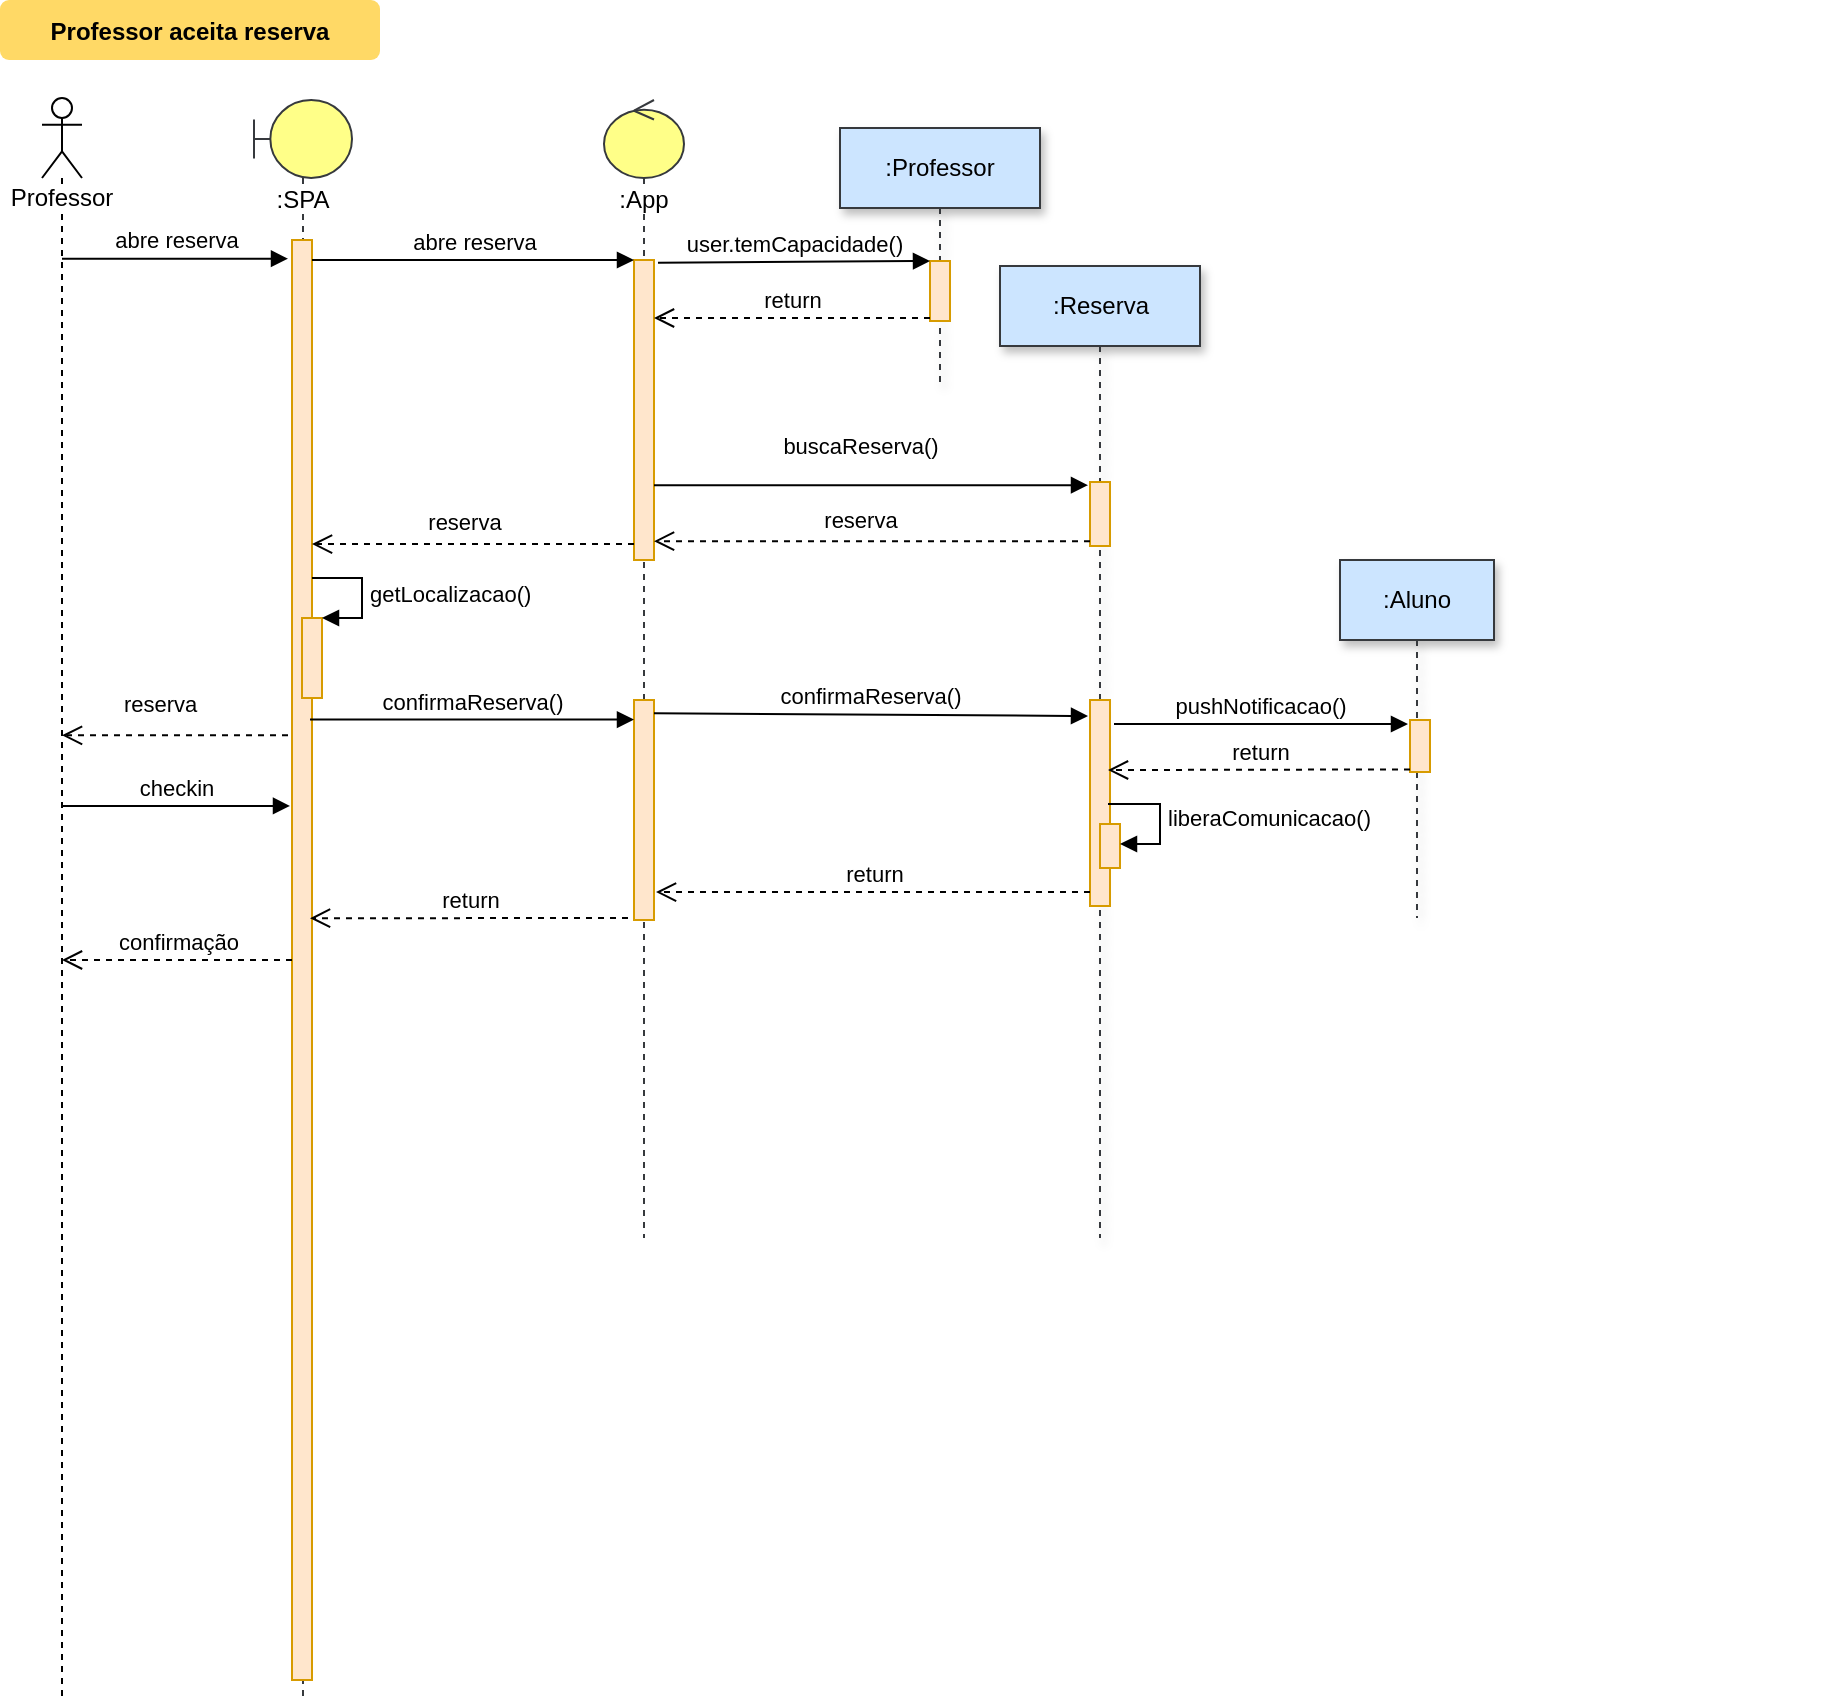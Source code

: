 <mxfile pages="1" version="11.2.8" type="github"><diagram id="FJ_4v5gw3RaIutY591F2" name="Page-1"><mxGraphModel dx="1258" dy="1019" grid="1" gridSize="10" guides="1" tooltips="1" connect="1" arrows="1" fold="1" page="1" pageScale="1" pageWidth="850" pageHeight="1100" math="0" shadow="0"><root><mxCell id="0"/><mxCell id="1" parent="0"/><mxCell id="_vyul1JPjz4mVEZiCBeK-1" value="Professor aceita reserva" style="rounded=1;fontStyle=1;fillColor=#FFD966;strokeColor=none" parent="1" vertex="1"><mxGeometry x="50" y="31" width="190" height="30" as="geometry"/></mxCell><mxCell id="_vyul1JPjz4mVEZiCBeK-3" value=":SPA" style="shape=umlLifeline;participant=umlBoundary;perimeter=lifelinePerimeter;whiteSpace=wrap;html=1;container=1;collapsible=0;recursiveResize=0;verticalAlign=top;spacingTop=36;labelBackgroundColor=#ffffff;outlineConnect=0;size=39;fillColor=#ffff88;strokeColor=#36393d;" parent="1" vertex="1"><mxGeometry x="177" y="81" width="49" height="799" as="geometry"/></mxCell><mxCell id="_vyul1JPjz4mVEZiCBeK-5" value="" style="html=1;points=[];perimeter=orthogonalPerimeter;fillColor=#ffe6cc;strokeColor=#d79b00;" parent="_vyul1JPjz4mVEZiCBeK-3" vertex="1"><mxGeometry x="19" y="70" width="10" height="720" as="geometry"/></mxCell><mxCell id="_vyul1JPjz4mVEZiCBeK-7" value="Professor" style="shape=umlLifeline;participant=umlActor;perimeter=lifelinePerimeter;whiteSpace=wrap;html=1;container=1;collapsible=0;recursiveResize=0;verticalAlign=top;spacingTop=36;labelBackgroundColor=#ffffff;outlineConnect=0;" parent="1" vertex="1"><mxGeometry x="71" y="80" width="20" height="800" as="geometry"/></mxCell><mxCell id="_vyul1JPjz4mVEZiCBeK-10" value=":App" style="shape=umlLifeline;participant=umlControl;perimeter=lifelinePerimeter;whiteSpace=wrap;html=1;container=1;collapsible=0;recursiveResize=0;verticalAlign=top;spacingTop=36;labelBackgroundColor=#ffffff;outlineConnect=0;size=39;fillColor=#ffff88;strokeColor=#36393d;" parent="1" vertex="1"><mxGeometry x="352" y="81" width="40" height="569" as="geometry"/></mxCell><mxCell id="_vyul1JPjz4mVEZiCBeK-11" value="" style="html=1;points=[];perimeter=orthogonalPerimeter;fillColor=#ffe6cc;strokeColor=#d79b00;" parent="_vyul1JPjz4mVEZiCBeK-10" vertex="1"><mxGeometry x="15" y="80" width="10" height="150" as="geometry"/></mxCell><mxCell id="eaXX06mVmXSPQfsvGxM9-6" value="" style="html=1;points=[];perimeter=orthogonalPerimeter;fillColor=#ffe6cc;strokeColor=#d79b00;" vertex="1" parent="_vyul1JPjz4mVEZiCBeK-10"><mxGeometry x="15" y="300" width="10" height="110" as="geometry"/></mxCell><mxCell id="_vyul1JPjz4mVEZiCBeK-14" value="abre reserva" style="html=1;verticalAlign=bottom;endArrow=block;entryX=0;entryY=0;" parent="1" source="_vyul1JPjz4mVEZiCBeK-5" target="_vyul1JPjz4mVEZiCBeK-11" edge="1"><mxGeometry relative="1" as="geometry"><mxPoint x="245" y="161" as="sourcePoint"/></mxGeometry></mxCell><mxCell id="_vyul1JPjz4mVEZiCBeK-18" value="abre reserva" style="html=1;verticalAlign=bottom;endArrow=block;entryX=-0.2;entryY=0.013;entryDx=0;entryDy=0;entryPerimeter=0;" parent="1" source="_vyul1JPjz4mVEZiCBeK-7" target="_vyul1JPjz4mVEZiCBeK-5" edge="1"><mxGeometry width="80" relative="1" as="geometry"><mxPoint x="100" y="160" as="sourcePoint"/><mxPoint x="180" y="160" as="targetPoint"/></mxGeometry></mxCell><mxCell id="_vyul1JPjz4mVEZiCBeK-19" value="reserva" style="html=1;verticalAlign=bottom;endArrow=open;dashed=1;endSize=8;align=left;exitX=-0.2;exitY=0.344;exitDx=0;exitDy=0;exitPerimeter=0;" parent="1" source="_vyul1JPjz4mVEZiCBeK-5" target="_vyul1JPjz4mVEZiCBeK-7" edge="1"><mxGeometry x="0.489" y="-7" relative="1" as="geometry"><mxPoint x="190" y="400" as="sourcePoint"/><mxPoint x="99.5" y="341.04" as="targetPoint"/><mxPoint as="offset"/></mxGeometry></mxCell><mxCell id="_vyul1JPjz4mVEZiCBeK-20" value=":Professor" style="shape=umlLifeline;perimeter=lifelinePerimeter;whiteSpace=wrap;html=1;container=1;collapsible=0;recursiveResize=0;outlineConnect=0;shadow=1;strokeColor=#36393d;fillColor=#cce5ff;" parent="1" vertex="1"><mxGeometry x="470" y="95" width="100" height="130" as="geometry"/></mxCell><mxCell id="_vyul1JPjz4mVEZiCBeK-21" value="" style="html=1;points=[];perimeter=orthogonalPerimeter;fillColor=#ffe6cc;strokeColor=#d79b00;" parent="_vyul1JPjz4mVEZiCBeK-20" vertex="1"><mxGeometry x="45" y="66.5" width="10" height="30" as="geometry"/></mxCell><mxCell id="_vyul1JPjz4mVEZiCBeK-26" value="user.temCapacidade()" style="html=1;verticalAlign=bottom;endArrow=block;entryX=0;entryY=0;exitX=1.2;exitY=0.009;exitDx=0;exitDy=0;exitPerimeter=0;" parent="1" source="_vyul1JPjz4mVEZiCBeK-11" target="_vyul1JPjz4mVEZiCBeK-21" edge="1"><mxGeometry relative="1" as="geometry"><mxPoint x="377" y="326.5" as="sourcePoint"/></mxGeometry></mxCell><mxCell id="_vyul1JPjz4mVEZiCBeK-27" value="return" style="html=1;verticalAlign=bottom;endArrow=open;dashed=1;endSize=8;exitX=0;exitY=0.95;" parent="1" source="_vyul1JPjz4mVEZiCBeK-21" target="_vyul1JPjz4mVEZiCBeK-11" edge="1"><mxGeometry relative="1" as="geometry"><mxPoint x="377" y="355" as="targetPoint"/></mxGeometry></mxCell><mxCell id="_vyul1JPjz4mVEZiCBeK-30" value=":Reserva" style="html=1;points=[];perimeter=orthogonalPerimeter;shape=umlLifeline;participant=label;shadow=1;fontFamily=Helvetica;fontSize=12;fontColor=#000000;align=center;strokeColor=#36393d;fillColor=#cce5ff;recursiveResize=0;container=1;collapsible=0;" parent="1" vertex="1"><mxGeometry x="550" y="164" width="100" height="486" as="geometry"/></mxCell><mxCell id="_vyul1JPjz4mVEZiCBeK-31" value="" style="html=1;points=[];perimeter=orthogonalPerimeter;fillColor=#ffe6cc;strokeColor=#d79b00;" parent="_vyul1JPjz4mVEZiCBeK-30" vertex="1"><mxGeometry x="45" y="108" width="10" height="32" as="geometry"/></mxCell><mxCell id="_vyul1JPjz4mVEZiCBeK-72" value="" style="html=1;points=[];perimeter=orthogonalPerimeter;strokeColor=#d79b00;fillColor=#ffe6cc;" parent="_vyul1JPjz4mVEZiCBeK-30" vertex="1"><mxGeometry x="45" y="217" width="10" height="103" as="geometry"/></mxCell><mxCell id="eaXX06mVmXSPQfsvGxM9-4" value="" style="html=1;points=[];perimeter=orthogonalPerimeter;strokeColor=#d79b00;fillColor=#ffe6cc;" vertex="1" parent="_vyul1JPjz4mVEZiCBeK-30"><mxGeometry x="50" y="279" width="10" height="22" as="geometry"/></mxCell><mxCell id="_vyul1JPjz4mVEZiCBeK-35" value="checkin" style="html=1;verticalAlign=bottom;endArrow=block;entryX=-0.1;entryY=0.393;entryDx=0;entryDy=0;entryPerimeter=0;" parent="1" source="_vyul1JPjz4mVEZiCBeK-7" edge="1" target="_vyul1JPjz4mVEZiCBeK-5"><mxGeometry width="80" relative="1" as="geometry"><mxPoint x="100" y="480" as="sourcePoint"/><mxPoint x="195" y="480" as="targetPoint"/></mxGeometry></mxCell><mxCell id="_vyul1JPjz4mVEZiCBeK-38" value="reserva" style="html=1;verticalAlign=bottom;endArrow=open;dashed=1;endSize=8;exitX=0;exitY=0.925;exitDx=0;exitDy=0;exitPerimeter=0;" parent="1" source="_vyul1JPjz4mVEZiCBeK-31" target="_vyul1JPjz4mVEZiCBeK-11" edge="1"><mxGeometry x="0.055" y="-2" relative="1" as="geometry"><mxPoint x="441" y="583.5" as="targetPoint"/><mxPoint x="705" y="556.5" as="sourcePoint"/><mxPoint as="offset"/></mxGeometry></mxCell><mxCell id="_vyul1JPjz4mVEZiCBeK-39" value="confirmação" style="html=1;verticalAlign=bottom;endArrow=open;dashed=1;endSize=8;" parent="1" source="_vyul1JPjz4mVEZiCBeK-5" target="_vyul1JPjz4mVEZiCBeK-7" edge="1"><mxGeometry relative="1" as="geometry"><mxPoint x="170" y="550" as="sourcePoint"/><mxPoint x="116" y="557" as="targetPoint"/></mxGeometry></mxCell><mxCell id="_vyul1JPjz4mVEZiCBeK-40" value="buscaReserva()" style="html=1;verticalAlign=bottom;endArrow=block;entryX=-0.1;entryY=0.05;entryDx=0;entryDy=0;entryPerimeter=0;" parent="1" target="_vyul1JPjz4mVEZiCBeK-31" edge="1" source="_vyul1JPjz4mVEZiCBeK-11"><mxGeometry x="-0.054" y="11" relative="1" as="geometry"><mxPoint x="378" y="274" as="sourcePoint"/><mxPoint as="offset"/></mxGeometry></mxCell><mxCell id="_vyul1JPjz4mVEZiCBeK-59" value=":Aluno" style="shape=umlLifeline;perimeter=lifelinePerimeter;whiteSpace=wrap;html=1;container=1;collapsible=0;recursiveResize=0;outlineConnect=0;comic=0;gradientColor=none;shadow=1;strokeColor=#36393d;fillColor=#cce5ff;" parent="1" vertex="1"><mxGeometry x="720" y="311" width="77" height="179" as="geometry"/></mxCell><mxCell id="_vyul1JPjz4mVEZiCBeK-60" value="" style="html=1;points=[];perimeter=orthogonalPerimeter;comic=0;gradientColor=none;strokeColor=#d79b00;fillColor=#ffe6cc;" parent="_vyul1JPjz4mVEZiCBeK-59" vertex="1"><mxGeometry x="35" y="80" width="10" height="26" as="geometry"/></mxCell><mxCell id="_vyul1JPjz4mVEZiCBeK-61" style="edgeStyle=orthogonalEdgeStyle;rounded=0;orthogonalLoop=1;jettySize=auto;html=1;exitX=0.5;exitY=1;exitDx=0;exitDy=0;dashed=1;endArrow=none;endFill=0;" parent="1" edge="1"><mxGeometry relative="1" as="geometry"><mxPoint x="958" y="774" as="sourcePoint"/><mxPoint x="958" y="774" as="targetPoint"/></mxGeometry></mxCell><mxCell id="_vyul1JPjz4mVEZiCBeK-65" value="pushNotificacao()" style="html=1;verticalAlign=bottom;endArrow=block;entryX=-0.1;entryY=0.077;entryDx=0;entryDy=0;entryPerimeter=0;" parent="1" target="_vyul1JPjz4mVEZiCBeK-60" edge="1"><mxGeometry relative="1" as="geometry"><mxPoint x="607" y="393" as="sourcePoint"/><mxPoint x="740" y="390" as="targetPoint"/></mxGeometry></mxCell><mxCell id="_vyul1JPjz4mVEZiCBeK-66" value="return" style="html=1;verticalAlign=bottom;endArrow=open;dashed=1;endSize=8;exitX=0;exitY=0.95;entryX=0.9;entryY=0.34;entryDx=0;entryDy=0;entryPerimeter=0;" parent="1" source="_vyul1JPjz4mVEZiCBeK-60" target="_vyul1JPjz4mVEZiCBeK-72" edge="1"><mxGeometry relative="1" as="geometry"><mxPoint x="608" y="418" as="targetPoint"/></mxGeometry></mxCell><mxCell id="_vyul1JPjz4mVEZiCBeK-73" value="confirmaReserva()" style="html=1;verticalAlign=bottom;endArrow=block;exitX=0.9;exitY=0.333;exitDx=0;exitDy=0;exitPerimeter=0;" parent="1" target="eaXX06mVmXSPQfsvGxM9-6" edge="1" source="_vyul1JPjz4mVEZiCBeK-5"><mxGeometry relative="1" as="geometry"><mxPoint x="207" y="390" as="sourcePoint"/><mxPoint x="366" y="387" as="targetPoint"/></mxGeometry></mxCell><mxCell id="_vyul1JPjz4mVEZiCBeK-74" value="return" style="html=1;verticalAlign=bottom;endArrow=open;dashed=1;endSize=8;entryX=1.1;entryY=0.873;entryDx=0;entryDy=0;entryPerimeter=0;" parent="1" target="eaXX06mVmXSPQfsvGxM9-6" edge="1"><mxGeometry relative="1" as="geometry"><mxPoint x="410" y="480" as="targetPoint"/><mxPoint x="595" y="477" as="sourcePoint"/></mxGeometry></mxCell><mxCell id="eaXX06mVmXSPQfsvGxM9-1" value="reserva" style="html=1;verticalAlign=bottom;endArrow=open;dashed=1;endSize=8;exitX=0;exitY=0.947;exitDx=0;exitDy=0;exitPerimeter=0;" edge="1" parent="1" source="_vyul1JPjz4mVEZiCBeK-11" target="_vyul1JPjz4mVEZiCBeK-5"><mxGeometry x="0.055" y="-2" relative="1" as="geometry"><mxPoint x="230" y="304" as="targetPoint"/><mxPoint x="350" y="304" as="sourcePoint"/><mxPoint as="offset"/></mxGeometry></mxCell><mxCell id="eaXX06mVmXSPQfsvGxM9-2" value="" style="html=1;points=[];perimeter=orthogonalPerimeter;strokeColor=#d79b00;fillColor=#ffe6cc;" vertex="1" parent="1"><mxGeometry x="201" y="340" width="10" height="40" as="geometry"/></mxCell><mxCell id="eaXX06mVmXSPQfsvGxM9-3" value="getLocalizacao()" style="edgeStyle=orthogonalEdgeStyle;html=1;align=left;spacingLeft=2;endArrow=block;rounded=0;entryX=1;entryY=0;" edge="1" target="eaXX06mVmXSPQfsvGxM9-2" parent="1"><mxGeometry relative="1" as="geometry"><mxPoint x="206" y="320" as="sourcePoint"/><Array as="points"><mxPoint x="231" y="320"/></Array></mxGeometry></mxCell><mxCell id="eaXX06mVmXSPQfsvGxM9-5" value="liberaComunicacao()" style="edgeStyle=orthogonalEdgeStyle;html=1;align=left;spacingLeft=2;endArrow=block;rounded=0;entryX=1;entryY=0;exitX=0.9;exitY=0.505;exitDx=0;exitDy=0;exitPerimeter=0;" edge="1" parent="1" source="_vyul1JPjz4mVEZiCBeK-72"><mxGeometry relative="1" as="geometry"><mxPoint x="605" y="433" as="sourcePoint"/><Array as="points"><mxPoint x="630" y="433"/><mxPoint x="630" y="453"/></Array><mxPoint x="610" y="453" as="targetPoint"/></mxGeometry></mxCell><mxCell id="eaXX06mVmXSPQfsvGxM9-7" value="confirmaReserva()" style="html=1;verticalAlign=bottom;endArrow=block;entryX=-0.1;entryY=0.078;entryDx=0;entryDy=0;entryPerimeter=0;exitX=1;exitY=0.06;exitDx=0;exitDy=0;exitPerimeter=0;" edge="1" parent="1" source="eaXX06mVmXSPQfsvGxM9-6" target="_vyul1JPjz4mVEZiCBeK-72"><mxGeometry relative="1" as="geometry"><mxPoint x="400" y="389" as="sourcePoint"/><mxPoint x="539" y="390.26" as="targetPoint"/></mxGeometry></mxCell><mxCell id="eaXX06mVmXSPQfsvGxM9-8" value="return" style="html=1;verticalAlign=bottom;endArrow=open;dashed=1;endSize=8;entryX=0.9;entryY=0.471;entryDx=0;entryDy=0;entryPerimeter=0;" edge="1" parent="1" target="_vyul1JPjz4mVEZiCBeK-5"><mxGeometry relative="1" as="geometry"><mxPoint x="220" y="490" as="targetPoint"/><mxPoint x="364" y="490" as="sourcePoint"/></mxGeometry></mxCell></root></mxGraphModel></diagram></mxfile>